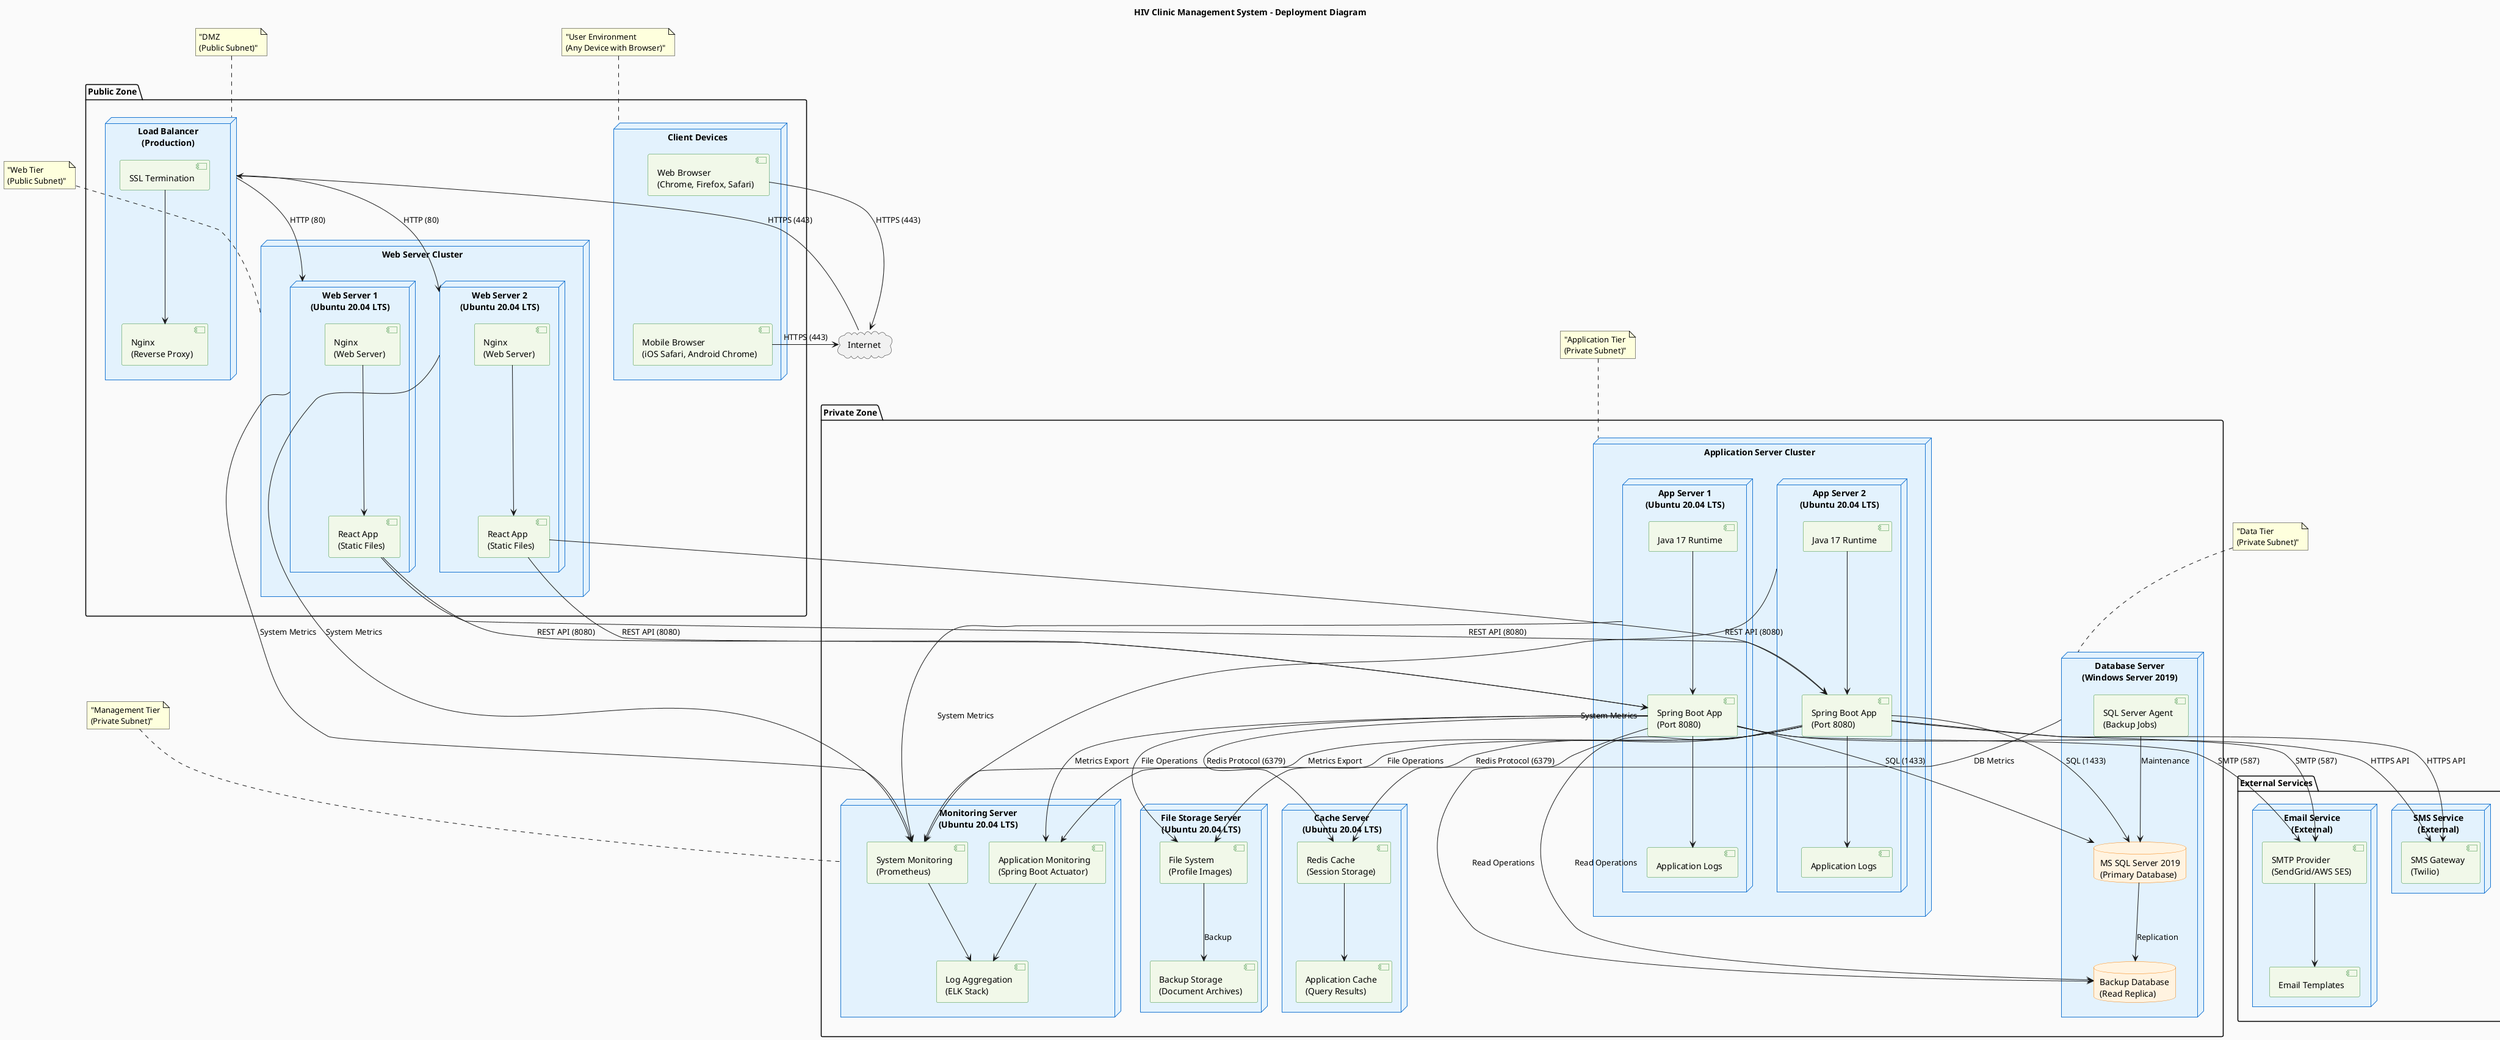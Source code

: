 @startuml
skinparam backgroundColor #FAFAFA
skinparam nodeBackgroundColor #E3F2FD
skinparam nodeBorderColor #1976D2
skinparam componentBackgroundColor #F1F8E9
skinparam componentBorderColor #388E3C
skinparam databaseBackgroundColor #FFF3E0
skinparam databaseBorderColor #F57C00
skinparam fontColor #000000

title HIV Clinic Management System - Deployment Diagram

cloud "Internet" as Internet

package "Public Zone" {
    node "Client Devices" as ClientNode {
        component "Web Browser\n(Chrome, Firefox, Safari)" as Browser
        component "Mobile Browser\n(iOS Safari, Android Chrome)" as MobileBrowser
        
        Browser -[hidden]- MobileBrowser
    }

    node "Load Balancer\n(Production)" as LoadBalancer {
        component "Nginx\n(Reverse Proxy)" as Nginx
        component "SSL Termination" as SSL
        
        SSL --> Nginx
    }

    node "Web Server Cluster" as WebServerCluster {
        node "Web Server 1\n(Ubuntu 20.04 LTS)" as WebServer1 {
            component "React App\n(Static Files)" as ReactApp1
            component "Nginx\n(Web Server)" as WebNginx1
            
            WebNginx1 --> ReactApp1
        }
        
        node "Web Server 2\n(Ubuntu 20.04 LTS)" as WebServer2 {
            component "React App\n(Static Files)" as ReactApp2
            component "Nginx\n(Web Server)" as WebNginx2
            
            WebNginx2 --> ReactApp2
        }
    }
}

package "Private Zone" {
    node "Application Server Cluster" as AppServerCluster {
        node "App Server 1\n(Ubuntu 20.04 LTS)" as AppServer1 {
            component "Spring Boot App\n(Port 8080)" as SpringApp1
            component "Java 17 Runtime" as Java1
            component "Application Logs" as Logs1
            
            Java1 --> SpringApp1
            SpringApp1 --> Logs1
        }
        
        node "App Server 2\n(Ubuntu 20.04 LTS)" as AppServer2 {
            component "Spring Boot App\n(Port 8080)" as SpringApp2
            component "Java 17 Runtime" as Java2
            component "Application Logs" as Logs2
            
            Java2 --> SpringApp2
            SpringApp2 --> Logs2
        }
    }

    node "Database Server\n(Windows Server 2019)" as DatabaseNode {
        database "MS SQL Server 2019\n(Primary Database)" as SQLServer
        database "Backup Database\n(Read Replica)" as BackupDB
        component "SQL Server Agent\n(Backup Jobs)" as SQLAgent
        
        SQLServer --> BackupDB : "Replication"
        SQLAgent --> SQLServer : "Maintenance"
    }

    node "Cache Server\n(Ubuntu 20.04 LTS)" as CacheNode {
        component "Redis Cache\n(Session Storage)" as Redis
        component "Application Cache\n(Query Results)" as AppCache
        
        Redis --> AppCache
    }

    node "File Storage Server\n(Ubuntu 20.04 LTS)" as FileNode {
        component "File System\n(Profile Images)" as FileSystem
        component "Backup Storage\n(Document Archives)" as BackupStorage
        
        FileSystem --> BackupStorage : "Backup"
    }

    node "Monitoring Server\n(Ubuntu 20.04 LTS)" as MonitoringNode {
        component "Application Monitoring\n(Spring Boot Actuator)" as AppMonitoring
        component "System Monitoring\n(Prometheus)" as SysMonitoring
        component "Log Aggregation\n(ELK Stack)" as LogAggregation
        
        AppMonitoring --> LogAggregation
        SysMonitoring --> LogAggregation
    }
}

package "External Services" {
    node "Email Service\n(External)" as EmailNode {
        component "SMTP Provider\n(SendGrid/AWS SES)" as EmailProvider
        component "Email Templates" as EmailTemplates
        
        EmailProvider --> EmailTemplates
    }

    node "SMS Service\n(External)" as SMSNode {
        component "SMS Gateway\n(Twilio)" as SMSProvider
    }
}

' Client Connections
Browser --> Internet : "HTTPS (443)"
MobileBrowser --> Internet : "HTTPS (443)"

' Internet to Load Balancer
Internet --> LoadBalancer : "HTTPS (443)"

' Load Balancer to Web Servers
LoadBalancer --> WebServer1 : "HTTP (80)"
LoadBalancer --> WebServer2 : "HTTP (80)"

' Web Servers to App Servers
ReactApp1 --> SpringApp1 : "REST API (8080)"
ReactApp1 --> SpringApp2 : "REST API (8080)"
ReactApp2 --> SpringApp1 : "REST API (8080)"
ReactApp2 --> SpringApp2 : "REST API (8080)"

' App Servers to Database
SpringApp1 --> SQLServer : "SQL (1433)"
SpringApp2 --> SQLServer : "SQL (1433)"
SpringApp1 --> BackupDB : "Read Operations"
SpringApp2 --> BackupDB : "Read Operations"

' App Servers to Cache
SpringApp1 --> Redis : "Redis Protocol (6379)"
SpringApp2 --> Redis : "Redis Protocol (6379)"

' App Servers to File Storage
SpringApp1 --> FileSystem : "File Operations"
SpringApp2 --> FileSystem : "File Operations"

' App Servers to External Services
SpringApp1 --> EmailProvider : "SMTP (587)"
SpringApp2 --> EmailProvider : "SMTP (587)"
SpringApp1 --> SMSProvider : "HTTPS API"
SpringApp2 --> SMSProvider : "HTTPS API"

' Monitoring Connections
SpringApp1 --> AppMonitoring : "Metrics Export"
SpringApp2 --> AppMonitoring : "Metrics Export"
WebServer1 --> SysMonitoring : "System Metrics"
WebServer2 --> SysMonitoring : "System Metrics"
AppServer1 --> SysMonitoring : "System Metrics"
AppServer2 --> SysMonitoring : "System Metrics"
DatabaseNode --> SysMonitoring : "DB Metrics"

' Deployment Environment Labels
note top of ClientNode : "User Environment\n(Any Device with Browser)"
note top of LoadBalancer : "DMZ\n(Public Subnet)"
note top of WebServerCluster : "Web Tier\n(Public Subnet)"
note top of AppServerCluster : "Application Tier\n(Private Subnet)"
note top of DatabaseNode : "Data Tier\n(Private Subnet)"
note top of MonitoringNode : "Management Tier\n(Private Subnet)"

@enduml